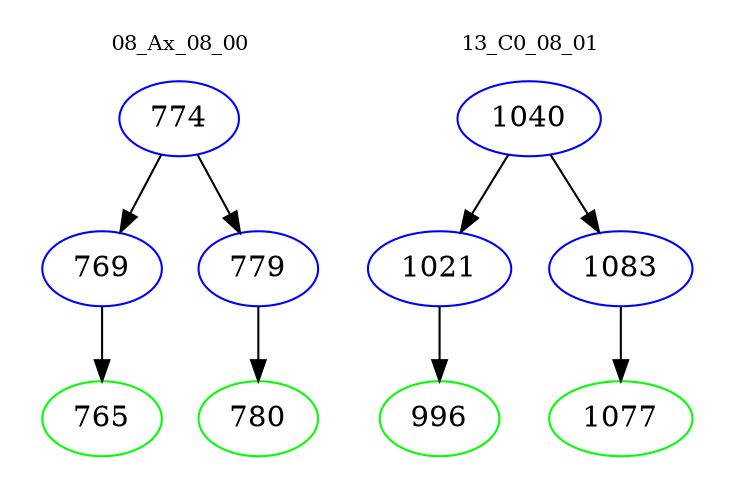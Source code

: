 digraph{
subgraph cluster_0 {
color = white
label = "08_Ax_08_00";
fontsize=10;
T0_774 [label="774", color="blue"]
T0_774 -> T0_769 [color="black"]
T0_769 [label="769", color="blue"]
T0_769 -> T0_765 [color="black"]
T0_765 [label="765", color="green"]
T0_774 -> T0_779 [color="black"]
T0_779 [label="779", color="blue"]
T0_779 -> T0_780 [color="black"]
T0_780 [label="780", color="green"]
}
subgraph cluster_1 {
color = white
label = "13_C0_08_01";
fontsize=10;
T1_1040 [label="1040", color="blue"]
T1_1040 -> T1_1021 [color="black"]
T1_1021 [label="1021", color="blue"]
T1_1021 -> T1_996 [color="black"]
T1_996 [label="996", color="green"]
T1_1040 -> T1_1083 [color="black"]
T1_1083 [label="1083", color="blue"]
T1_1083 -> T1_1077 [color="black"]
T1_1077 [label="1077", color="green"]
}
}
